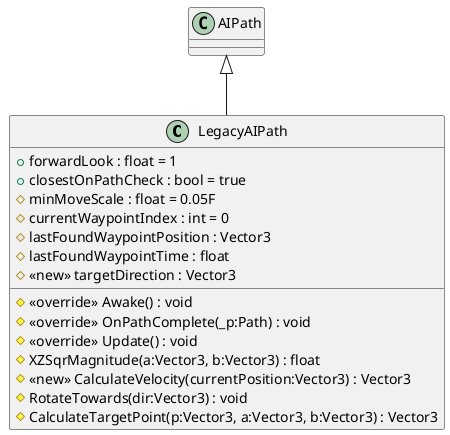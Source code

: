 @startuml
class LegacyAIPath {
    + forwardLook : float = 1
    + closestOnPathCheck : bool = true
    # minMoveScale : float = 0.05F
    # currentWaypointIndex : int = 0
    # lastFoundWaypointPosition : Vector3
    # lastFoundWaypointTime : float
    # <<override>> Awake() : void
    # <<override>> OnPathComplete(_p:Path) : void
    # <<override>> Update() : void
    # <<new>> targetDirection : Vector3
    # XZSqrMagnitude(a:Vector3, b:Vector3) : float
    # <<new>> CalculateVelocity(currentPosition:Vector3) : Vector3
    # RotateTowards(dir:Vector3) : void
    # CalculateTargetPoint(p:Vector3, a:Vector3, b:Vector3) : Vector3
}
AIPath <|-- LegacyAIPath
@enduml

